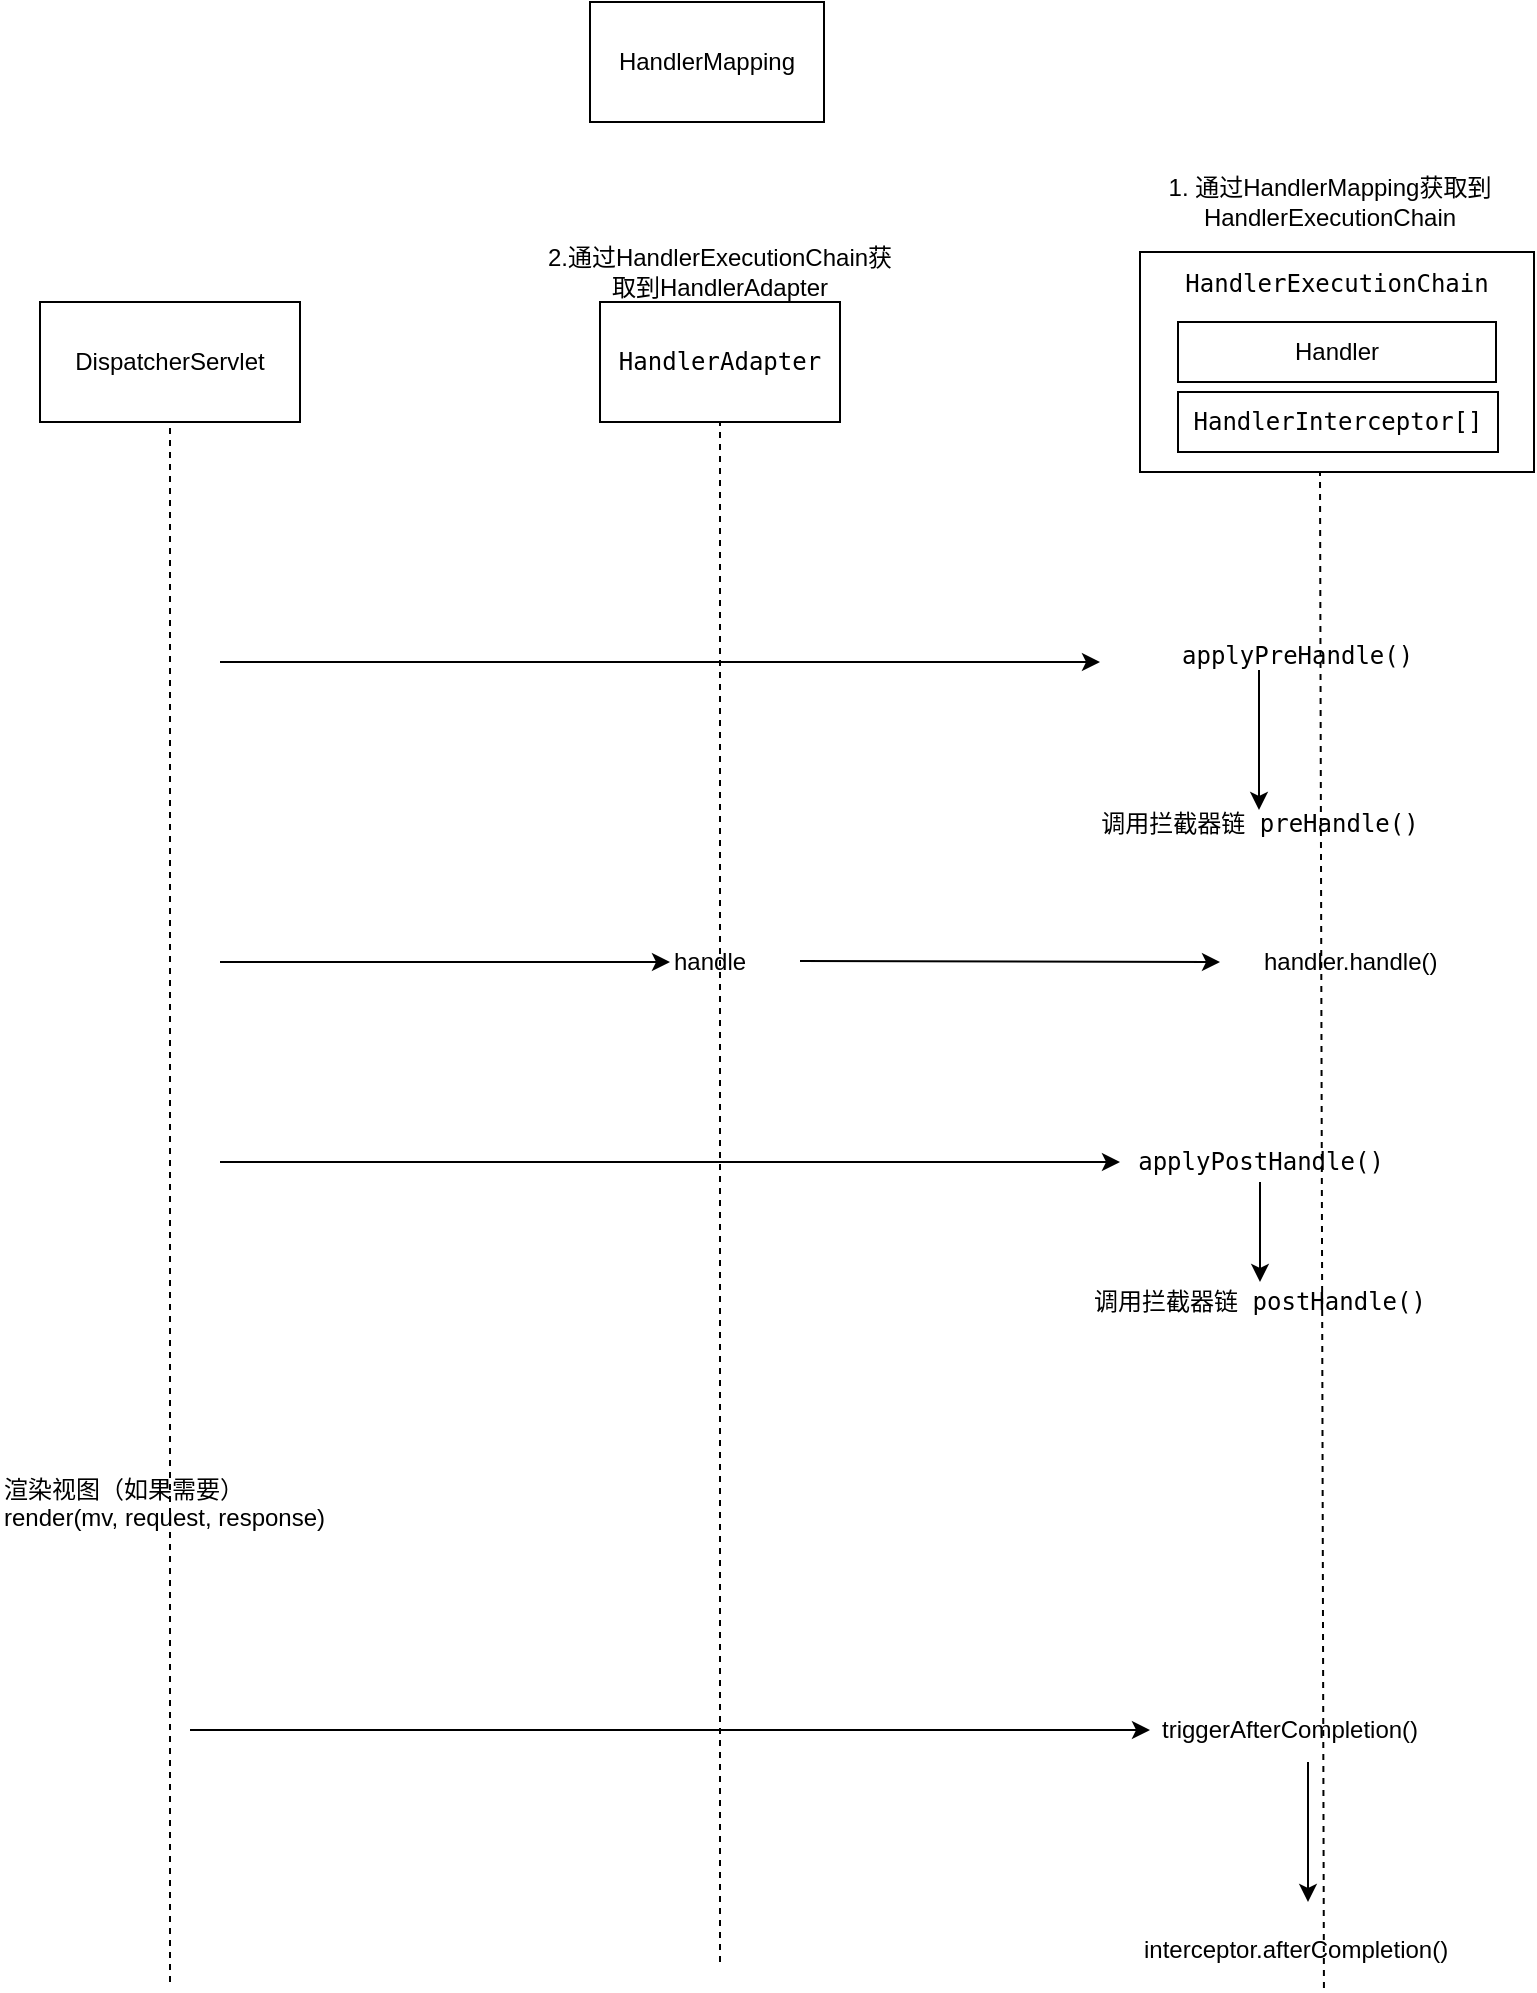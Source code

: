 <mxfile version="10.7.5" type="device"><diagram id="RJL4bhQ42MTEewRDPWw0" name="Page-1"><mxGraphModel dx="942" dy="682" grid="1" gridSize="10" guides="1" tooltips="1" connect="1" arrows="1" fold="1" page="1" pageScale="1" pageWidth="827" pageHeight="1169" math="0" shadow="0"><root><mxCell id="0"/><mxCell id="1" parent="0"/><mxCell id="Qipe2WBGqv6uWHr5mXAs-1" value="DispatcherServlet" style="rounded=0;whiteSpace=wrap;html=1;" vertex="1" parent="1"><mxGeometry x="80" y="280" width="130" height="60" as="geometry"/></mxCell><mxCell id="Qipe2WBGqv6uWHr5mXAs-3" value="&lt;pre&gt;HandlerAdapter&lt;/pre&gt;" style="rounded=0;whiteSpace=wrap;html=1;" vertex="1" parent="1"><mxGeometry x="360" y="280" width="120" height="60" as="geometry"/></mxCell><mxCell id="Qipe2WBGqv6uWHr5mXAs-4" value="HandlerMapping" style="rounded=0;whiteSpace=wrap;html=1;" vertex="1" parent="1"><mxGeometry x="355" y="130" width="117" height="60" as="geometry"/></mxCell><mxCell id="Qipe2WBGqv6uWHr5mXAs-6" value="" style="group" vertex="1" connectable="0" parent="1"><mxGeometry x="630" y="255" width="197" height="110" as="geometry"/></mxCell><mxCell id="Qipe2WBGqv6uWHr5mXAs-2" value="&lt;pre&gt;HandlerExecutionChain&lt;/pre&gt;&lt;pre&gt;&lt;br&gt;&lt;/pre&gt;&lt;pre&gt;&lt;br&gt;&lt;/pre&gt;&lt;pre&gt;&lt;br&gt;&lt;/pre&gt;" style="rounded=0;whiteSpace=wrap;html=1;" vertex="1" parent="Qipe2WBGqv6uWHr5mXAs-6"><mxGeometry width="197" height="110" as="geometry"/></mxCell><mxCell id="Qipe2WBGqv6uWHr5mXAs-5" value="&lt;pre&gt;HandlerInterceptor[]&lt;/pre&gt;" style="rounded=0;whiteSpace=wrap;html=1;" vertex="1" parent="Qipe2WBGqv6uWHr5mXAs-6"><mxGeometry x="19" y="70" width="160" height="30" as="geometry"/></mxCell><mxCell id="Qipe2WBGqv6uWHr5mXAs-7" value="Handler" style="rounded=0;whiteSpace=wrap;html=1;" vertex="1" parent="Qipe2WBGqv6uWHr5mXAs-6"><mxGeometry x="19" y="35" width="159" height="30" as="geometry"/></mxCell><mxCell id="Qipe2WBGqv6uWHr5mXAs-12" value="&lt;span&gt;1. 通过HandlerMapping获取到&lt;/span&gt;&lt;br&gt;&lt;span&gt;HandlerExecutionChain&lt;/span&gt;" style="text;html=1;strokeColor=none;fillColor=none;align=center;verticalAlign=middle;whiteSpace=wrap;rounded=0;" vertex="1" parent="1"><mxGeometry x="630" y="220" width="190" height="20" as="geometry"/></mxCell><mxCell id="Qipe2WBGqv6uWHr5mXAs-20" value="&lt;span&gt;2.通过HandlerExecutionChain获取到HandlerAdapter&lt;/span&gt;" style="text;html=1;strokeColor=none;fillColor=none;align=center;verticalAlign=middle;whiteSpace=wrap;rounded=0;" vertex="1" parent="1"><mxGeometry x="330" y="255" width="180" height="20" as="geometry"/></mxCell><mxCell id="Qipe2WBGqv6uWHr5mXAs-26" value="&lt;pre&gt;applyPreHandle()&lt;/pre&gt;" style="text;html=1;resizable=0;points=[];autosize=1;align=left;verticalAlign=top;spacingTop=-4;" vertex="1" parent="1"><mxGeometry x="649" y="435" width="130" height="40" as="geometry"/></mxCell><mxCell id="Qipe2WBGqv6uWHr5mXAs-33" value="handle" style="text;html=1;resizable=0;points=[];autosize=1;align=left;verticalAlign=top;spacingTop=-4;" vertex="1" parent="1"><mxGeometry x="395" y="600" width="50" height="20" as="geometry"/></mxCell><mxCell id="Qipe2WBGqv6uWHr5mXAs-34" value="" style="endArrow=none;dashed=1;html=1;entryX=0.5;entryY=1;entryDx=0;entryDy=0;" edge="1" parent="1" target="Qipe2WBGqv6uWHr5mXAs-3"><mxGeometry width="50" height="50" relative="1" as="geometry"><mxPoint x="420" y="1110" as="sourcePoint"/><mxPoint x="450" y="370" as="targetPoint"/></mxGeometry></mxCell><mxCell id="Qipe2WBGqv6uWHr5mXAs-35" value="" style="endArrow=none;dashed=1;html=1;entryX=0.5;entryY=1;entryDx=0;entryDy=0;" edge="1" parent="1" target="Qipe2WBGqv6uWHr5mXAs-1"><mxGeometry width="50" height="50" relative="1" as="geometry"><mxPoint x="145" y="1120" as="sourcePoint"/><mxPoint x="160" y="400" as="targetPoint"/><Array as="points"/></mxGeometry></mxCell><mxCell id="Qipe2WBGqv6uWHr5mXAs-37" value="" style="endArrow=classic;html=1;" edge="1" parent="1"><mxGeometry width="50" height="50" relative="1" as="geometry"><mxPoint x="170" y="460" as="sourcePoint"/><mxPoint x="610" y="460" as="targetPoint"/></mxGeometry></mxCell><mxCell id="Qipe2WBGqv6uWHr5mXAs-38" value="" style="endArrow=none;dashed=1;html=1;entryX=0.5;entryY=1;entryDx=0;entryDy=0;exitX=0.541;exitY=1.1;exitDx=0;exitDy=0;exitPerimeter=0;" edge="1" parent="1" source="Qipe2WBGqv6uWHr5mXAs-55"><mxGeometry width="50" height="50" relative="1" as="geometry"><mxPoint x="720" y="1040" as="sourcePoint"/><mxPoint x="720" y="365" as="targetPoint"/></mxGeometry></mxCell><mxCell id="Qipe2WBGqv6uWHr5mXAs-39" value="" style="endArrow=classic;html=1;" edge="1" parent="1" target="Qipe2WBGqv6uWHr5mXAs-33"><mxGeometry width="50" height="50" relative="1" as="geometry"><mxPoint x="170" y="610" as="sourcePoint"/><mxPoint x="220" y="595" as="targetPoint"/></mxGeometry></mxCell><mxCell id="Qipe2WBGqv6uWHr5mXAs-41" value="" style="endArrow=classic;html=1;" edge="1" parent="1"><mxGeometry width="50" height="50" relative="1" as="geometry"><mxPoint x="460" y="609.5" as="sourcePoint"/><mxPoint x="670" y="610" as="targetPoint"/></mxGeometry></mxCell><mxCell id="Qipe2WBGqv6uWHr5mXAs-42" value="handler.handle()" style="text;html=1;resizable=0;points=[];autosize=1;align=left;verticalAlign=top;spacingTop=-4;" vertex="1" parent="1"><mxGeometry x="690" y="600" width="100" height="20" as="geometry"/></mxCell><mxCell id="Qipe2WBGqv6uWHr5mXAs-43" value="" style="endArrow=classic;html=1;" edge="1" parent="1"><mxGeometry width="50" height="50" relative="1" as="geometry"><mxPoint x="689.5" y="464" as="sourcePoint"/><mxPoint x="689.5" y="534" as="targetPoint"/></mxGeometry></mxCell><mxCell id="Qipe2WBGqv6uWHr5mXAs-44" value="&lt;pre&gt;调用拦截器链 preHandle()&lt;/pre&gt;" style="text;html=1;strokeColor=none;fillColor=none;align=center;verticalAlign=middle;whiteSpace=wrap;rounded=0;" vertex="1" parent="1"><mxGeometry x="610" y="531" width="160" height="20" as="geometry"/></mxCell><mxCell id="Qipe2WBGqv6uWHr5mXAs-47" style="edgeStyle=orthogonalEdgeStyle;rounded=0;orthogonalLoop=1;jettySize=auto;html=1;exitX=0.5;exitY=1;exitDx=0;exitDy=0;" edge="1" parent="1" source="Qipe2WBGqv6uWHr5mXAs-45"><mxGeometry relative="1" as="geometry"><mxPoint x="690" y="770" as="targetPoint"/><Array as="points"><mxPoint x="690" y="770"/></Array></mxGeometry></mxCell><mxCell id="Qipe2WBGqv6uWHr5mXAs-45" value="&lt;pre&gt;applyPostHandle()&lt;/pre&gt;" style="text;html=1;strokeColor=none;fillColor=none;align=center;verticalAlign=middle;whiteSpace=wrap;rounded=0;" vertex="1" parent="1"><mxGeometry x="634.5" y="700" width="111" height="20" as="geometry"/></mxCell><mxCell id="Qipe2WBGqv6uWHr5mXAs-51" value="&lt;pre&gt;调用拦截器链 postHandle()&lt;br&gt;&lt;/pre&gt;" style="text;html=1;strokeColor=none;fillColor=none;align=center;verticalAlign=middle;whiteSpace=wrap;rounded=0;" vertex="1" parent="1"><mxGeometry x="610" y="770" width="160" height="20" as="geometry"/></mxCell><mxCell id="Qipe2WBGqv6uWHr5mXAs-52" value="渲染视图（如果需要）&lt;br&gt;render(mv, request, response)" style="text;html=1;" vertex="1" parent="1"><mxGeometry x="60" y="860" width="190" height="40" as="geometry"/></mxCell><mxCell id="Qipe2WBGqv6uWHr5mXAs-54" style="edgeStyle=orthogonalEdgeStyle;rounded=0;orthogonalLoop=1;jettySize=auto;html=1;" edge="1" parent="1" source="Qipe2WBGqv6uWHr5mXAs-53"><mxGeometry relative="1" as="geometry"><mxPoint x="714" y="1080" as="targetPoint"/></mxGeometry></mxCell><mxCell id="Qipe2WBGqv6uWHr5mXAs-53" value="triggerAfterCompletion()" style="text;html=1;" vertex="1" parent="1"><mxGeometry x="639" y="980" width="150" height="30" as="geometry"/></mxCell><mxCell id="Qipe2WBGqv6uWHr5mXAs-55" value="interceptor.afterCompletion()" style="text;html=1;" vertex="1" parent="1"><mxGeometry x="630" y="1090" width="170" height="30" as="geometry"/></mxCell><mxCell id="Qipe2WBGqv6uWHr5mXAs-56" value="" style="endArrow=classic;html=1;" edge="1" parent="1"><mxGeometry width="50" height="50" relative="1" as="geometry"><mxPoint x="155" y="994" as="sourcePoint"/><mxPoint x="635" y="994" as="targetPoint"/></mxGeometry></mxCell><mxCell id="Qipe2WBGqv6uWHr5mXAs-57" value="" style="endArrow=classic;html=1;" edge="1" parent="1"><mxGeometry width="50" height="50" relative="1" as="geometry"><mxPoint x="170" y="710" as="sourcePoint"/><mxPoint x="620" y="710" as="targetPoint"/></mxGeometry></mxCell></root></mxGraphModel></diagram></mxfile>